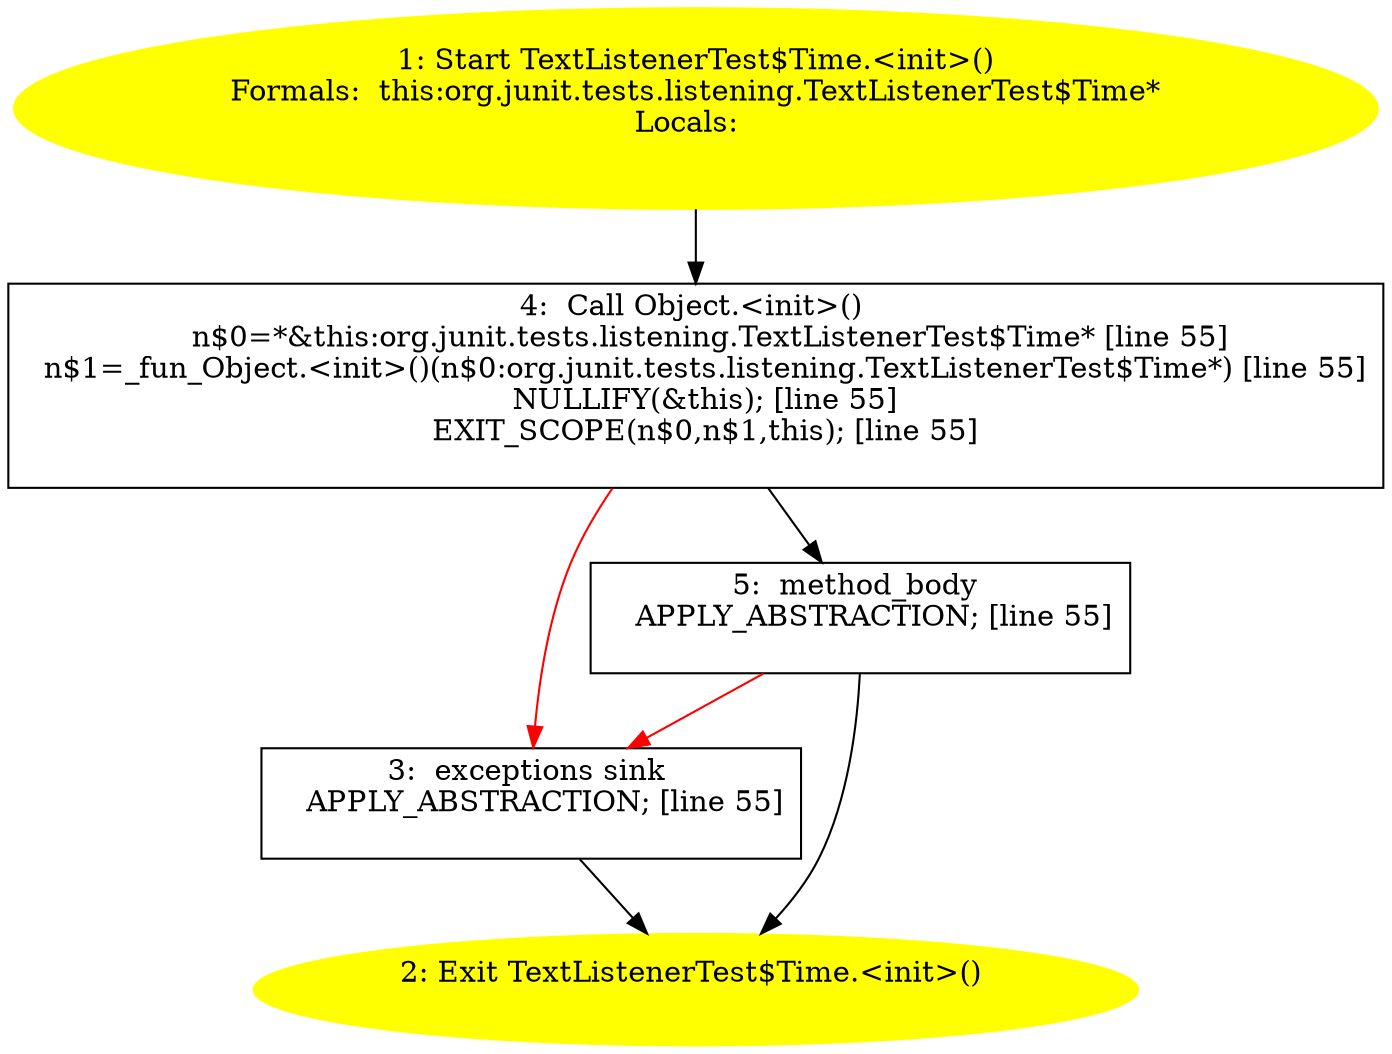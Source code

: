 /* @generated */
digraph cfg {
"org.junit.tests.listening.TextListenerTest$Time.<init>().6f540408c1e2f6873659b5851526acd2_1" [label="1: Start TextListenerTest$Time.<init>()\nFormals:  this:org.junit.tests.listening.TextListenerTest$Time*\nLocals:  \n  " color=yellow style=filled]
	

	 "org.junit.tests.listening.TextListenerTest$Time.<init>().6f540408c1e2f6873659b5851526acd2_1" -> "org.junit.tests.listening.TextListenerTest$Time.<init>().6f540408c1e2f6873659b5851526acd2_4" ;
"org.junit.tests.listening.TextListenerTest$Time.<init>().6f540408c1e2f6873659b5851526acd2_2" [label="2: Exit TextListenerTest$Time.<init>() \n  " color=yellow style=filled]
	

"org.junit.tests.listening.TextListenerTest$Time.<init>().6f540408c1e2f6873659b5851526acd2_3" [label="3:  exceptions sink \n   APPLY_ABSTRACTION; [line 55]\n " shape="box"]
	

	 "org.junit.tests.listening.TextListenerTest$Time.<init>().6f540408c1e2f6873659b5851526acd2_3" -> "org.junit.tests.listening.TextListenerTest$Time.<init>().6f540408c1e2f6873659b5851526acd2_2" ;
"org.junit.tests.listening.TextListenerTest$Time.<init>().6f540408c1e2f6873659b5851526acd2_4" [label="4:  Call Object.<init>() \n   n$0=*&this:org.junit.tests.listening.TextListenerTest$Time* [line 55]\n  n$1=_fun_Object.<init>()(n$0:org.junit.tests.listening.TextListenerTest$Time*) [line 55]\n  NULLIFY(&this); [line 55]\n  EXIT_SCOPE(n$0,n$1,this); [line 55]\n " shape="box"]
	

	 "org.junit.tests.listening.TextListenerTest$Time.<init>().6f540408c1e2f6873659b5851526acd2_4" -> "org.junit.tests.listening.TextListenerTest$Time.<init>().6f540408c1e2f6873659b5851526acd2_5" ;
	 "org.junit.tests.listening.TextListenerTest$Time.<init>().6f540408c1e2f6873659b5851526acd2_4" -> "org.junit.tests.listening.TextListenerTest$Time.<init>().6f540408c1e2f6873659b5851526acd2_3" [color="red" ];
"org.junit.tests.listening.TextListenerTest$Time.<init>().6f540408c1e2f6873659b5851526acd2_5" [label="5:  method_body \n   APPLY_ABSTRACTION; [line 55]\n " shape="box"]
	

	 "org.junit.tests.listening.TextListenerTest$Time.<init>().6f540408c1e2f6873659b5851526acd2_5" -> "org.junit.tests.listening.TextListenerTest$Time.<init>().6f540408c1e2f6873659b5851526acd2_2" ;
	 "org.junit.tests.listening.TextListenerTest$Time.<init>().6f540408c1e2f6873659b5851526acd2_5" -> "org.junit.tests.listening.TextListenerTest$Time.<init>().6f540408c1e2f6873659b5851526acd2_3" [color="red" ];
}
